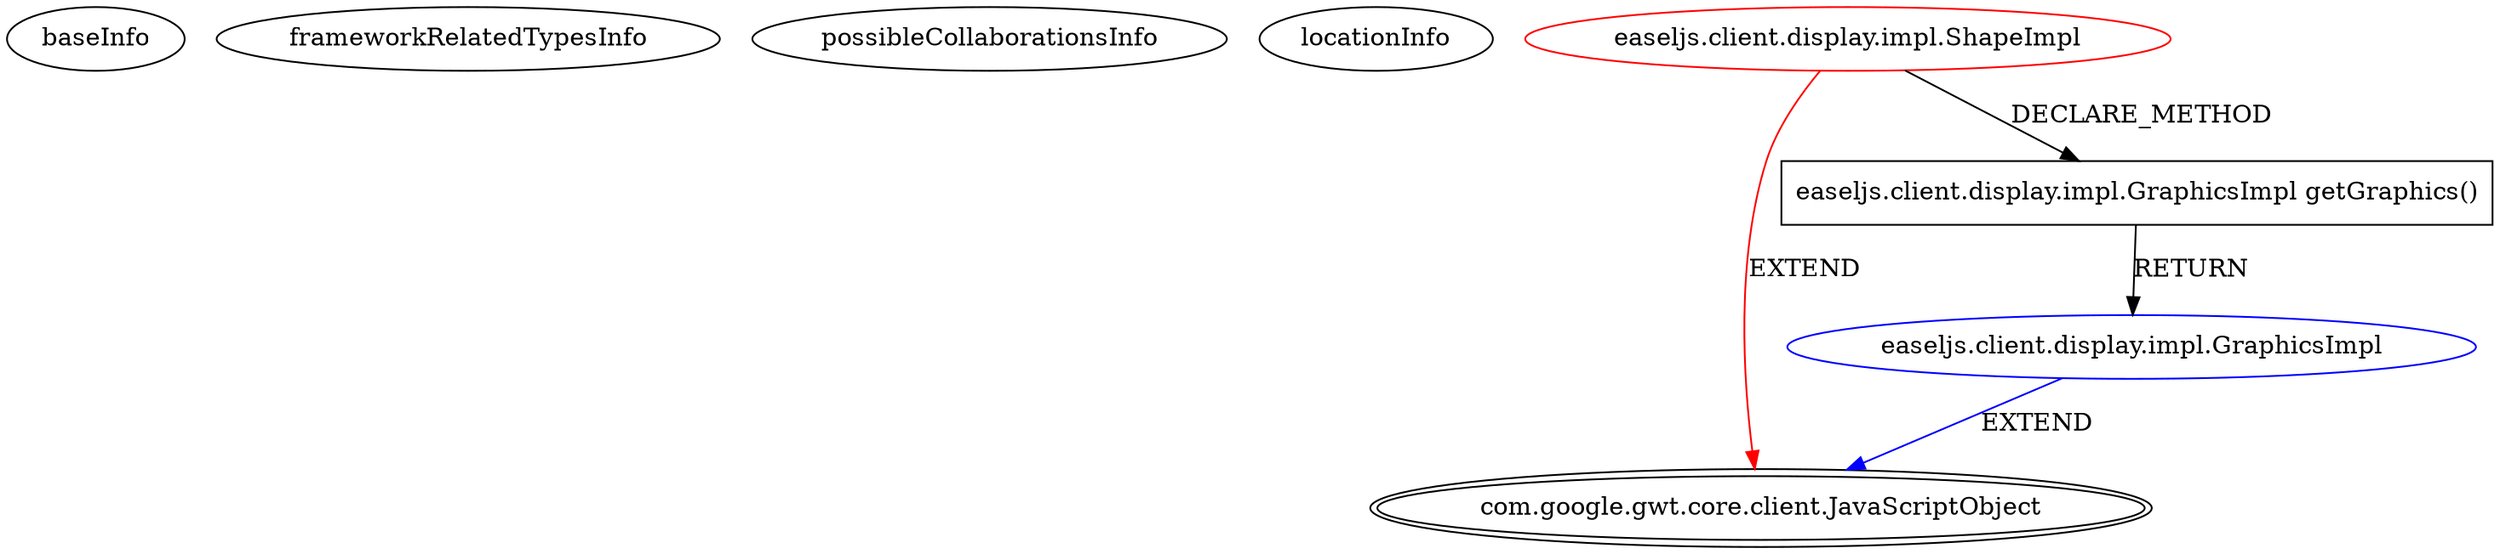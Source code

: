 digraph {
baseInfo[graphId=99,category="extension_graph",isAnonymous=false,possibleRelation=true]
frameworkRelatedTypesInfo[0="com.google.gwt.core.client.JavaScriptObject"]
possibleCollaborationsInfo[0="99~CLIENT_METHOD_DECLARATION-RETURN_TYPE-~com.google.gwt.core.client.JavaScriptObject ~com.google.gwt.core.client.JavaScriptObject ~false~false"]
locationInfo[projectName="Coleim-easeljs-gwt_0.6",filePath="/Coleim-easeljs-gwt_0.6/easeljs-gwt_0.6-master/src/easeljs/client/display/impl/ShapeImpl.java",contextSignature="ShapeImpl",graphId="99"]
0[label="easeljs.client.display.impl.ShapeImpl",vertexType="ROOT_CLIENT_CLASS_DECLARATION",isFrameworkType=false,color=red]
1[label="com.google.gwt.core.client.JavaScriptObject",vertexType="FRAMEWORK_CLASS_TYPE",isFrameworkType=true,peripheries=2]
4[label="easeljs.client.display.impl.GraphicsImpl getGraphics()",vertexType="CLIENT_METHOD_DECLARATION",isFrameworkType=false,shape=box]
5[label="easeljs.client.display.impl.GraphicsImpl",vertexType="REFERENCE_CLIENT_CLASS_DECLARATION",isFrameworkType=false,color=blue]
0->1[label="EXTEND",color=red]
0->4[label="DECLARE_METHOD"]
5->1[label="EXTEND",color=blue]
4->5[label="RETURN"]
}
